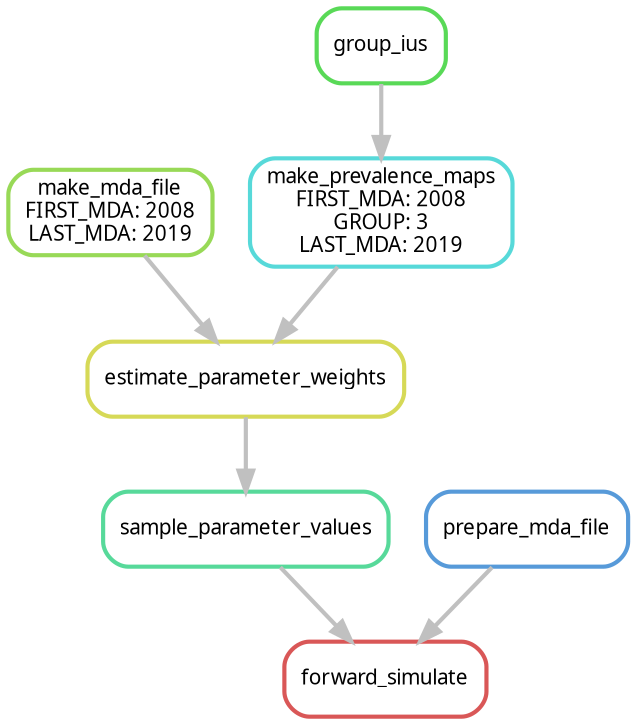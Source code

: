 digraph snakemake_dag {
    graph[bgcolor=white, margin=0];
    node[shape=box, style=rounded, fontname=sans,                 fontsize=10, penwidth=2];
    edge[penwidth=2, color=grey];
	0[label = "forward_simulate", color = "0.00 0.6 0.85", style="rounded"];
	1[label = "sample_parameter_values", color = "0.42 0.6 0.85", style="rounded"];
	2[label = "estimate_parameter_weights", color = "0.17 0.6 0.85", style="rounded"];
	3[label = "make_mda_file\nFIRST_MDA: 2008\nLAST_MDA: 2019", color = "0.25 0.6 0.85", style="rounded"];
	4[label = "make_prevalence_maps\nFIRST_MDA: 2008\nGROUP: 3\nLAST_MDA: 2019", color = "0.50 0.6 0.85", style="rounded"];
	5[label = "group_ius", color = "0.33 0.6 0.85", style="rounded"];
	6[label = "prepare_mda_file", color = "0.58 0.6 0.85", style="rounded"];
	1 -> 0
	6 -> 0
	2 -> 1
	3 -> 2
	4 -> 2
	5 -> 4
}            
